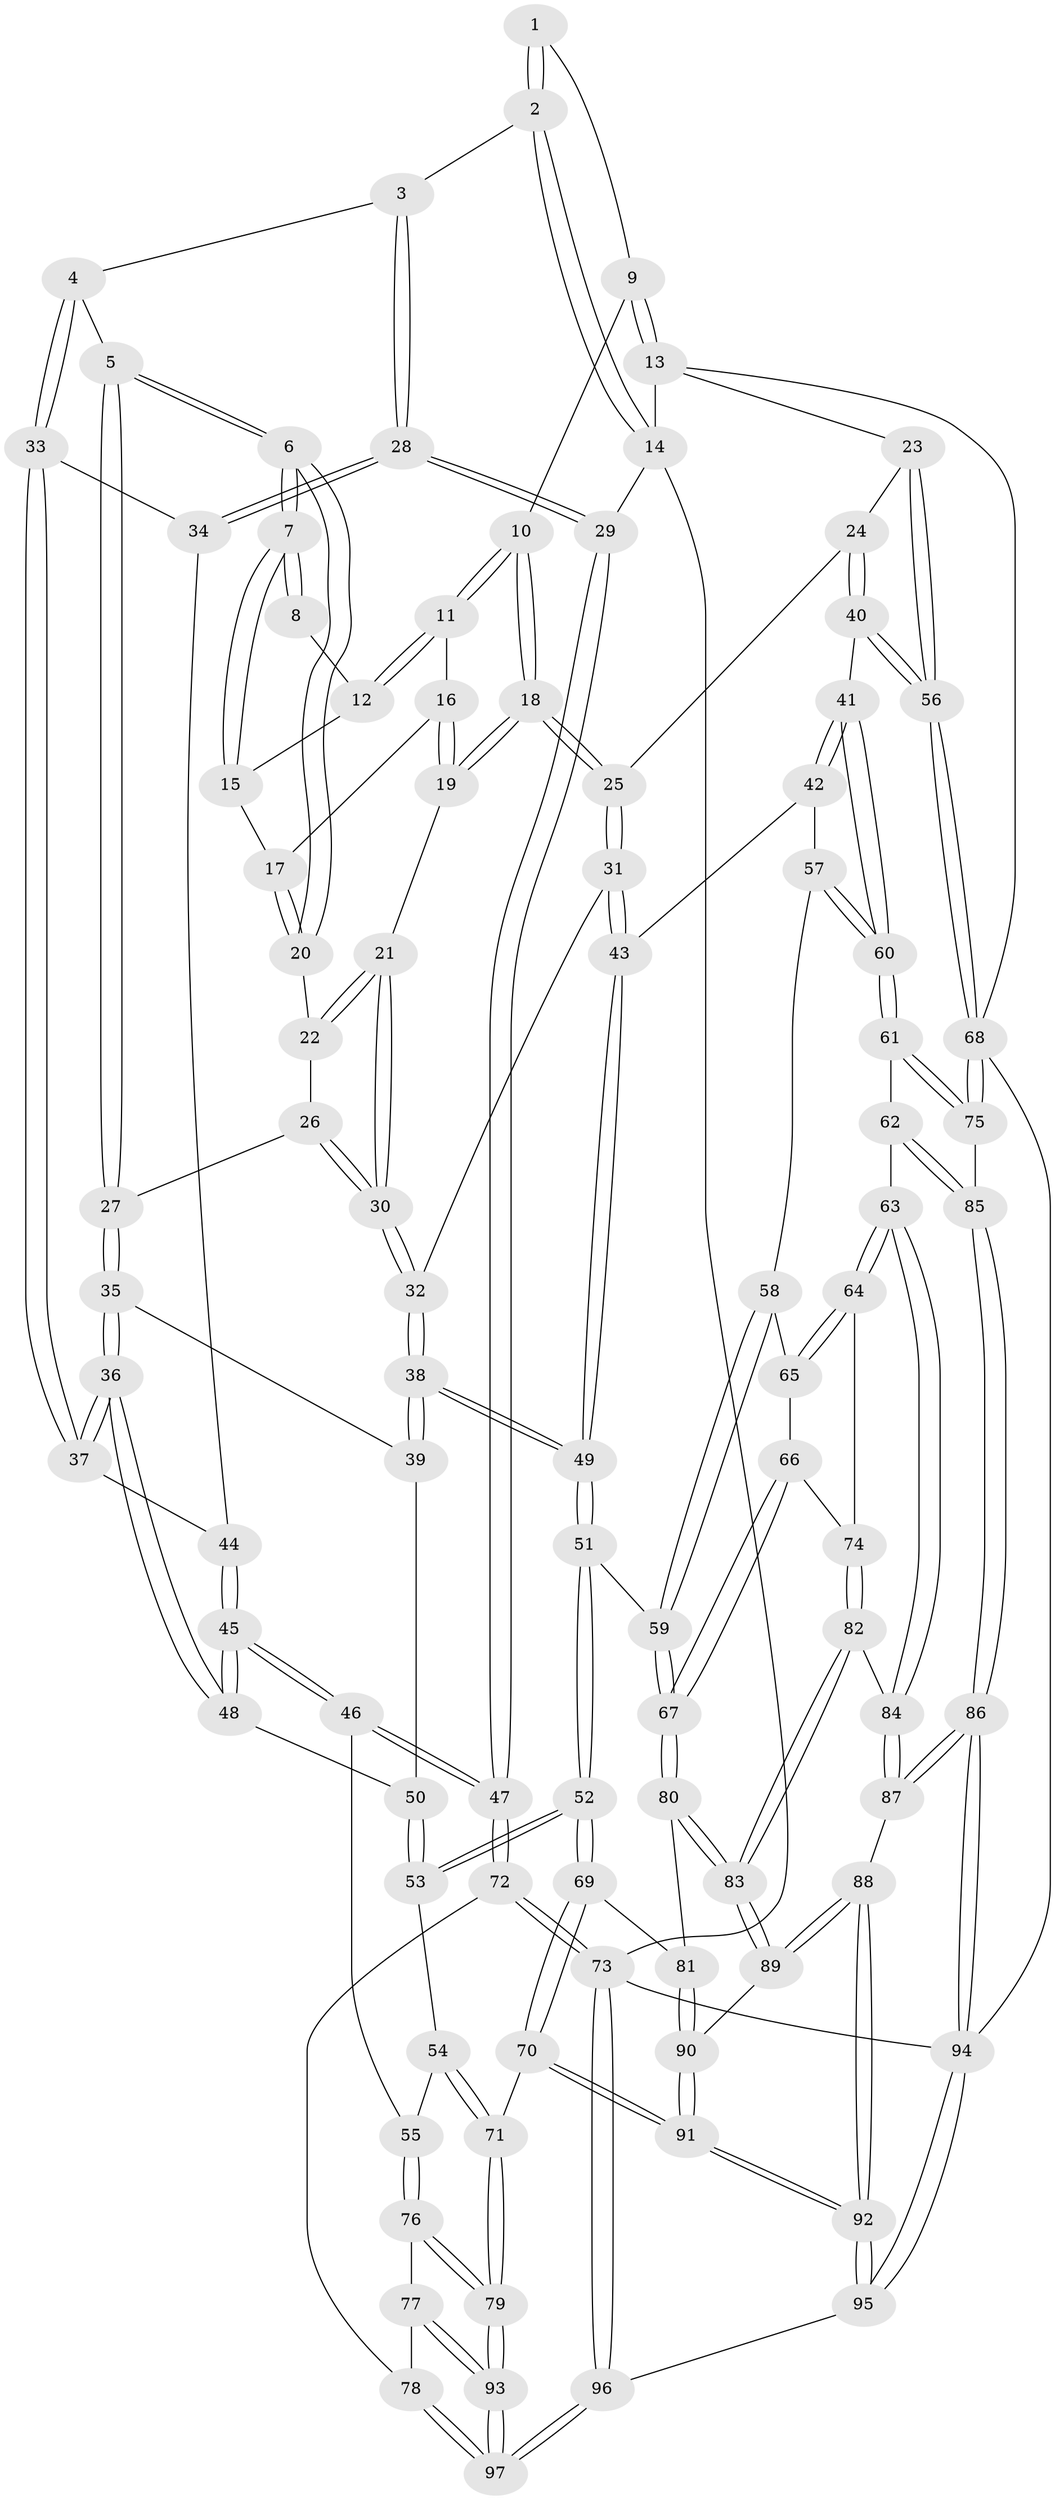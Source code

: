 // Generated by graph-tools (version 1.1) at 2025/27/03/15/25 16:27:56]
// undirected, 97 vertices, 239 edges
graph export_dot {
graph [start="1"]
  node [color=gray90,style=filled];
  1 [pos="+0.4281872628533554+0"];
  2 [pos="+0.14537956931551346+0"];
  3 [pos="+0.21759228320701912+0.0942535661300818"];
  4 [pos="+0.22749459222799367+0.11084189249833049"];
  5 [pos="+0.2465080912244125+0.121431125515671"];
  6 [pos="+0.26805166643074213+0.11473910636806456"];
  7 [pos="+0.33984118799507723+0.08055333707567398"];
  8 [pos="+0.4270781938659849+0"];
  9 [pos="+0.6284440114109897+0"];
  10 [pos="+0.627840492438584+0.037968469118879446"];
  11 [pos="+0.5092713445837772+0.06638064856263912"];
  12 [pos="+0.4324985463443965+0"];
  13 [pos="+1+0"];
  14 [pos="+0+0"];
  15 [pos="+0.40939387274375905+0.05793536872163383"];
  16 [pos="+0.48469166805437797+0.08865033962051161"];
  17 [pos="+0.44082376258687217+0.09141385830066386"];
  18 [pos="+0.6854425150562174+0.17931610610351031"];
  19 [pos="+0.5014457044603776+0.18521231950364503"];
  20 [pos="+0.428988102840339+0.1288218454495943"];
  21 [pos="+0.4734787361065869+0.19818144043425706"];
  22 [pos="+0.4401255396418894+0.16832577023652984"];
  23 [pos="+1+0"];
  24 [pos="+0.7969056557704903+0.1872365155013809"];
  25 [pos="+0.6996077821066417+0.19389976395218533"];
  26 [pos="+0.3245498372725665+0.17555880281227446"];
  27 [pos="+0.27897746219282055+0.16834379230426383"];
  28 [pos="+0+0.19053369460957853"];
  29 [pos="+0+0.17998356159218407"];
  30 [pos="+0.4528665501973513+0.24291646562239297"];
  31 [pos="+0.6797802536929369+0.2423278631445699"];
  32 [pos="+0.44122036151333743+0.30749213046276247"];
  33 [pos="+0.15904322105125313+0.21100162774800496"];
  34 [pos="+0+0.251058314321951"];
  35 [pos="+0.3048694412533793+0.26651627204013334"];
  36 [pos="+0.1786447138873895+0.356802308870014"];
  37 [pos="+0.1568936891162145+0.3155590090809701"];
  38 [pos="+0.4185733042781641+0.3471661361958848"];
  39 [pos="+0.3681876116879822+0.32582677974895574"];
  40 [pos="+0.9646308171539889+0.49896702343565336"];
  41 [pos="+0.8304733766278479+0.5440578973833216"];
  42 [pos="+0.7288873211612998+0.47153948213935565"];
  43 [pos="+0.6513505154728447+0.3976762104889179"];
  44 [pos="+0.016684742218494593+0.2906447328628964"];
  45 [pos="+0.11641215795176534+0.480107374953232"];
  46 [pos="+0.09915700971351551+0.5482149435733891"];
  47 [pos="+0+0.5856211316699091"];
  48 [pos="+0.17754423398148528+0.3764482663352374"];
  49 [pos="+0.46641192542831655+0.46628743358370034"];
  50 [pos="+0.266383055193234+0.39400236090797397"];
  51 [pos="+0.4316669504609837+0.551273380263848"];
  52 [pos="+0.41430241205720547+0.5599171235551029"];
  53 [pos="+0.3502825411498455+0.5497775277678477"];
  54 [pos="+0.18062021741887932+0.5595386886359733"];
  55 [pos="+0.09959152588892203+0.5484974600905839"];
  56 [pos="+1+0.5115981989593879"];
  57 [pos="+0.5937275781384176+0.5769839629478232"];
  58 [pos="+0.5837825860386001+0.5801243168958203"];
  59 [pos="+0.44460627626587307+0.5606947578004045"];
  60 [pos="+0.8046946835026817+0.5877738365908726"];
  61 [pos="+0.7922179050927207+0.6152905448643314"];
  62 [pos="+0.7699185630345429+0.6498554839660179"];
  63 [pos="+0.7430954101628318+0.6632789153644424"];
  64 [pos="+0.7195813556222245+0.6659135607512217"];
  65 [pos="+0.6216556280533906+0.6144217591719422"];
  66 [pos="+0.5952142786098942+0.6757967586210569"];
  67 [pos="+0.5252368897030376+0.6663772928761584"];
  68 [pos="+1+0.771434741692223"];
  69 [pos="+0.4123291308238952+0.566371964382793"];
  70 [pos="+0.3225671508122758+0.8258062881012358"];
  71 [pos="+0.31232596440639115+0.8264438227768647"];
  72 [pos="+0+0.8089477418064357"];
  73 [pos="+0+1"];
  74 [pos="+0.6484153329036172+0.691215130930832"];
  75 [pos="+0.9682040530059822+0.8277537952075984"];
  76 [pos="+0.13443604233736658+0.6962736391246526"];
  77 [pos="+0.008844902390365773+0.8455135585103734"];
  78 [pos="+0+0.8506839102235491"];
  79 [pos="+0.24131558658980845+0.843371892464272"];
  80 [pos="+0.5375414109908546+0.7522779357567075"];
  81 [pos="+0.4824769572081722+0.7871924143602241"];
  82 [pos="+0.6178725007967326+0.7505257740731034"];
  83 [pos="+0.5908051731369972+0.7899631915817275"];
  84 [pos="+0.698955776855541+0.7611823305702459"];
  85 [pos="+0.8361609801856658+0.882314324053874"];
  86 [pos="+0.7784919920242176+0.9587502722607308"];
  87 [pos="+0.6645111516937321+0.8694470603045023"];
  88 [pos="+0.6262373034381168+0.8584987856732247"];
  89 [pos="+0.6111728734809969+0.8368545211529034"];
  90 [pos="+0.4273427702868158+0.8328277322240171"];
  91 [pos="+0.37437292920291737+0.8627174562974088"];
  92 [pos="+0.4446812105939366+0.9893224113289983"];
  93 [pos="+0.20460242568261994+0.8745823217135152"];
  94 [pos="+0.7819901152857849+1"];
  95 [pos="+0.4618527527698183+1"];
  96 [pos="+0.15991320846623291+1"];
  97 [pos="+0.15612089986323413+1"];
  1 -- 2;
  1 -- 2;
  1 -- 9;
  2 -- 3;
  2 -- 14;
  2 -- 14;
  3 -- 4;
  3 -- 28;
  3 -- 28;
  4 -- 5;
  4 -- 33;
  4 -- 33;
  5 -- 6;
  5 -- 6;
  5 -- 27;
  5 -- 27;
  6 -- 7;
  6 -- 7;
  6 -- 20;
  6 -- 20;
  7 -- 8;
  7 -- 8;
  7 -- 15;
  7 -- 15;
  8 -- 12;
  9 -- 10;
  9 -- 13;
  9 -- 13;
  10 -- 11;
  10 -- 11;
  10 -- 18;
  10 -- 18;
  11 -- 12;
  11 -- 12;
  11 -- 16;
  12 -- 15;
  13 -- 14;
  13 -- 23;
  13 -- 68;
  14 -- 29;
  14 -- 73;
  15 -- 17;
  16 -- 17;
  16 -- 19;
  16 -- 19;
  17 -- 20;
  17 -- 20;
  18 -- 19;
  18 -- 19;
  18 -- 25;
  18 -- 25;
  19 -- 21;
  20 -- 22;
  21 -- 22;
  21 -- 22;
  21 -- 30;
  21 -- 30;
  22 -- 26;
  23 -- 24;
  23 -- 56;
  23 -- 56;
  24 -- 25;
  24 -- 40;
  24 -- 40;
  25 -- 31;
  25 -- 31;
  26 -- 27;
  26 -- 30;
  26 -- 30;
  27 -- 35;
  27 -- 35;
  28 -- 29;
  28 -- 29;
  28 -- 34;
  28 -- 34;
  29 -- 47;
  29 -- 47;
  30 -- 32;
  30 -- 32;
  31 -- 32;
  31 -- 43;
  31 -- 43;
  32 -- 38;
  32 -- 38;
  33 -- 34;
  33 -- 37;
  33 -- 37;
  34 -- 44;
  35 -- 36;
  35 -- 36;
  35 -- 39;
  36 -- 37;
  36 -- 37;
  36 -- 48;
  36 -- 48;
  37 -- 44;
  38 -- 39;
  38 -- 39;
  38 -- 49;
  38 -- 49;
  39 -- 50;
  40 -- 41;
  40 -- 56;
  40 -- 56;
  41 -- 42;
  41 -- 42;
  41 -- 60;
  41 -- 60;
  42 -- 43;
  42 -- 57;
  43 -- 49;
  43 -- 49;
  44 -- 45;
  44 -- 45;
  45 -- 46;
  45 -- 46;
  45 -- 48;
  45 -- 48;
  46 -- 47;
  46 -- 47;
  46 -- 55;
  47 -- 72;
  47 -- 72;
  48 -- 50;
  49 -- 51;
  49 -- 51;
  50 -- 53;
  50 -- 53;
  51 -- 52;
  51 -- 52;
  51 -- 59;
  52 -- 53;
  52 -- 53;
  52 -- 69;
  52 -- 69;
  53 -- 54;
  54 -- 55;
  54 -- 71;
  54 -- 71;
  55 -- 76;
  55 -- 76;
  56 -- 68;
  56 -- 68;
  57 -- 58;
  57 -- 60;
  57 -- 60;
  58 -- 59;
  58 -- 59;
  58 -- 65;
  59 -- 67;
  59 -- 67;
  60 -- 61;
  60 -- 61;
  61 -- 62;
  61 -- 75;
  61 -- 75;
  62 -- 63;
  62 -- 85;
  62 -- 85;
  63 -- 64;
  63 -- 64;
  63 -- 84;
  63 -- 84;
  64 -- 65;
  64 -- 65;
  64 -- 74;
  65 -- 66;
  66 -- 67;
  66 -- 67;
  66 -- 74;
  67 -- 80;
  67 -- 80;
  68 -- 75;
  68 -- 75;
  68 -- 94;
  69 -- 70;
  69 -- 70;
  69 -- 81;
  70 -- 71;
  70 -- 91;
  70 -- 91;
  71 -- 79;
  71 -- 79;
  72 -- 73;
  72 -- 73;
  72 -- 78;
  73 -- 96;
  73 -- 96;
  73 -- 94;
  74 -- 82;
  74 -- 82;
  75 -- 85;
  76 -- 77;
  76 -- 79;
  76 -- 79;
  77 -- 78;
  77 -- 93;
  77 -- 93;
  78 -- 97;
  78 -- 97;
  79 -- 93;
  79 -- 93;
  80 -- 81;
  80 -- 83;
  80 -- 83;
  81 -- 90;
  81 -- 90;
  82 -- 83;
  82 -- 83;
  82 -- 84;
  83 -- 89;
  83 -- 89;
  84 -- 87;
  84 -- 87;
  85 -- 86;
  85 -- 86;
  86 -- 87;
  86 -- 87;
  86 -- 94;
  86 -- 94;
  87 -- 88;
  88 -- 89;
  88 -- 89;
  88 -- 92;
  88 -- 92;
  89 -- 90;
  90 -- 91;
  90 -- 91;
  91 -- 92;
  91 -- 92;
  92 -- 95;
  92 -- 95;
  93 -- 97;
  93 -- 97;
  94 -- 95;
  94 -- 95;
  95 -- 96;
  96 -- 97;
  96 -- 97;
}
